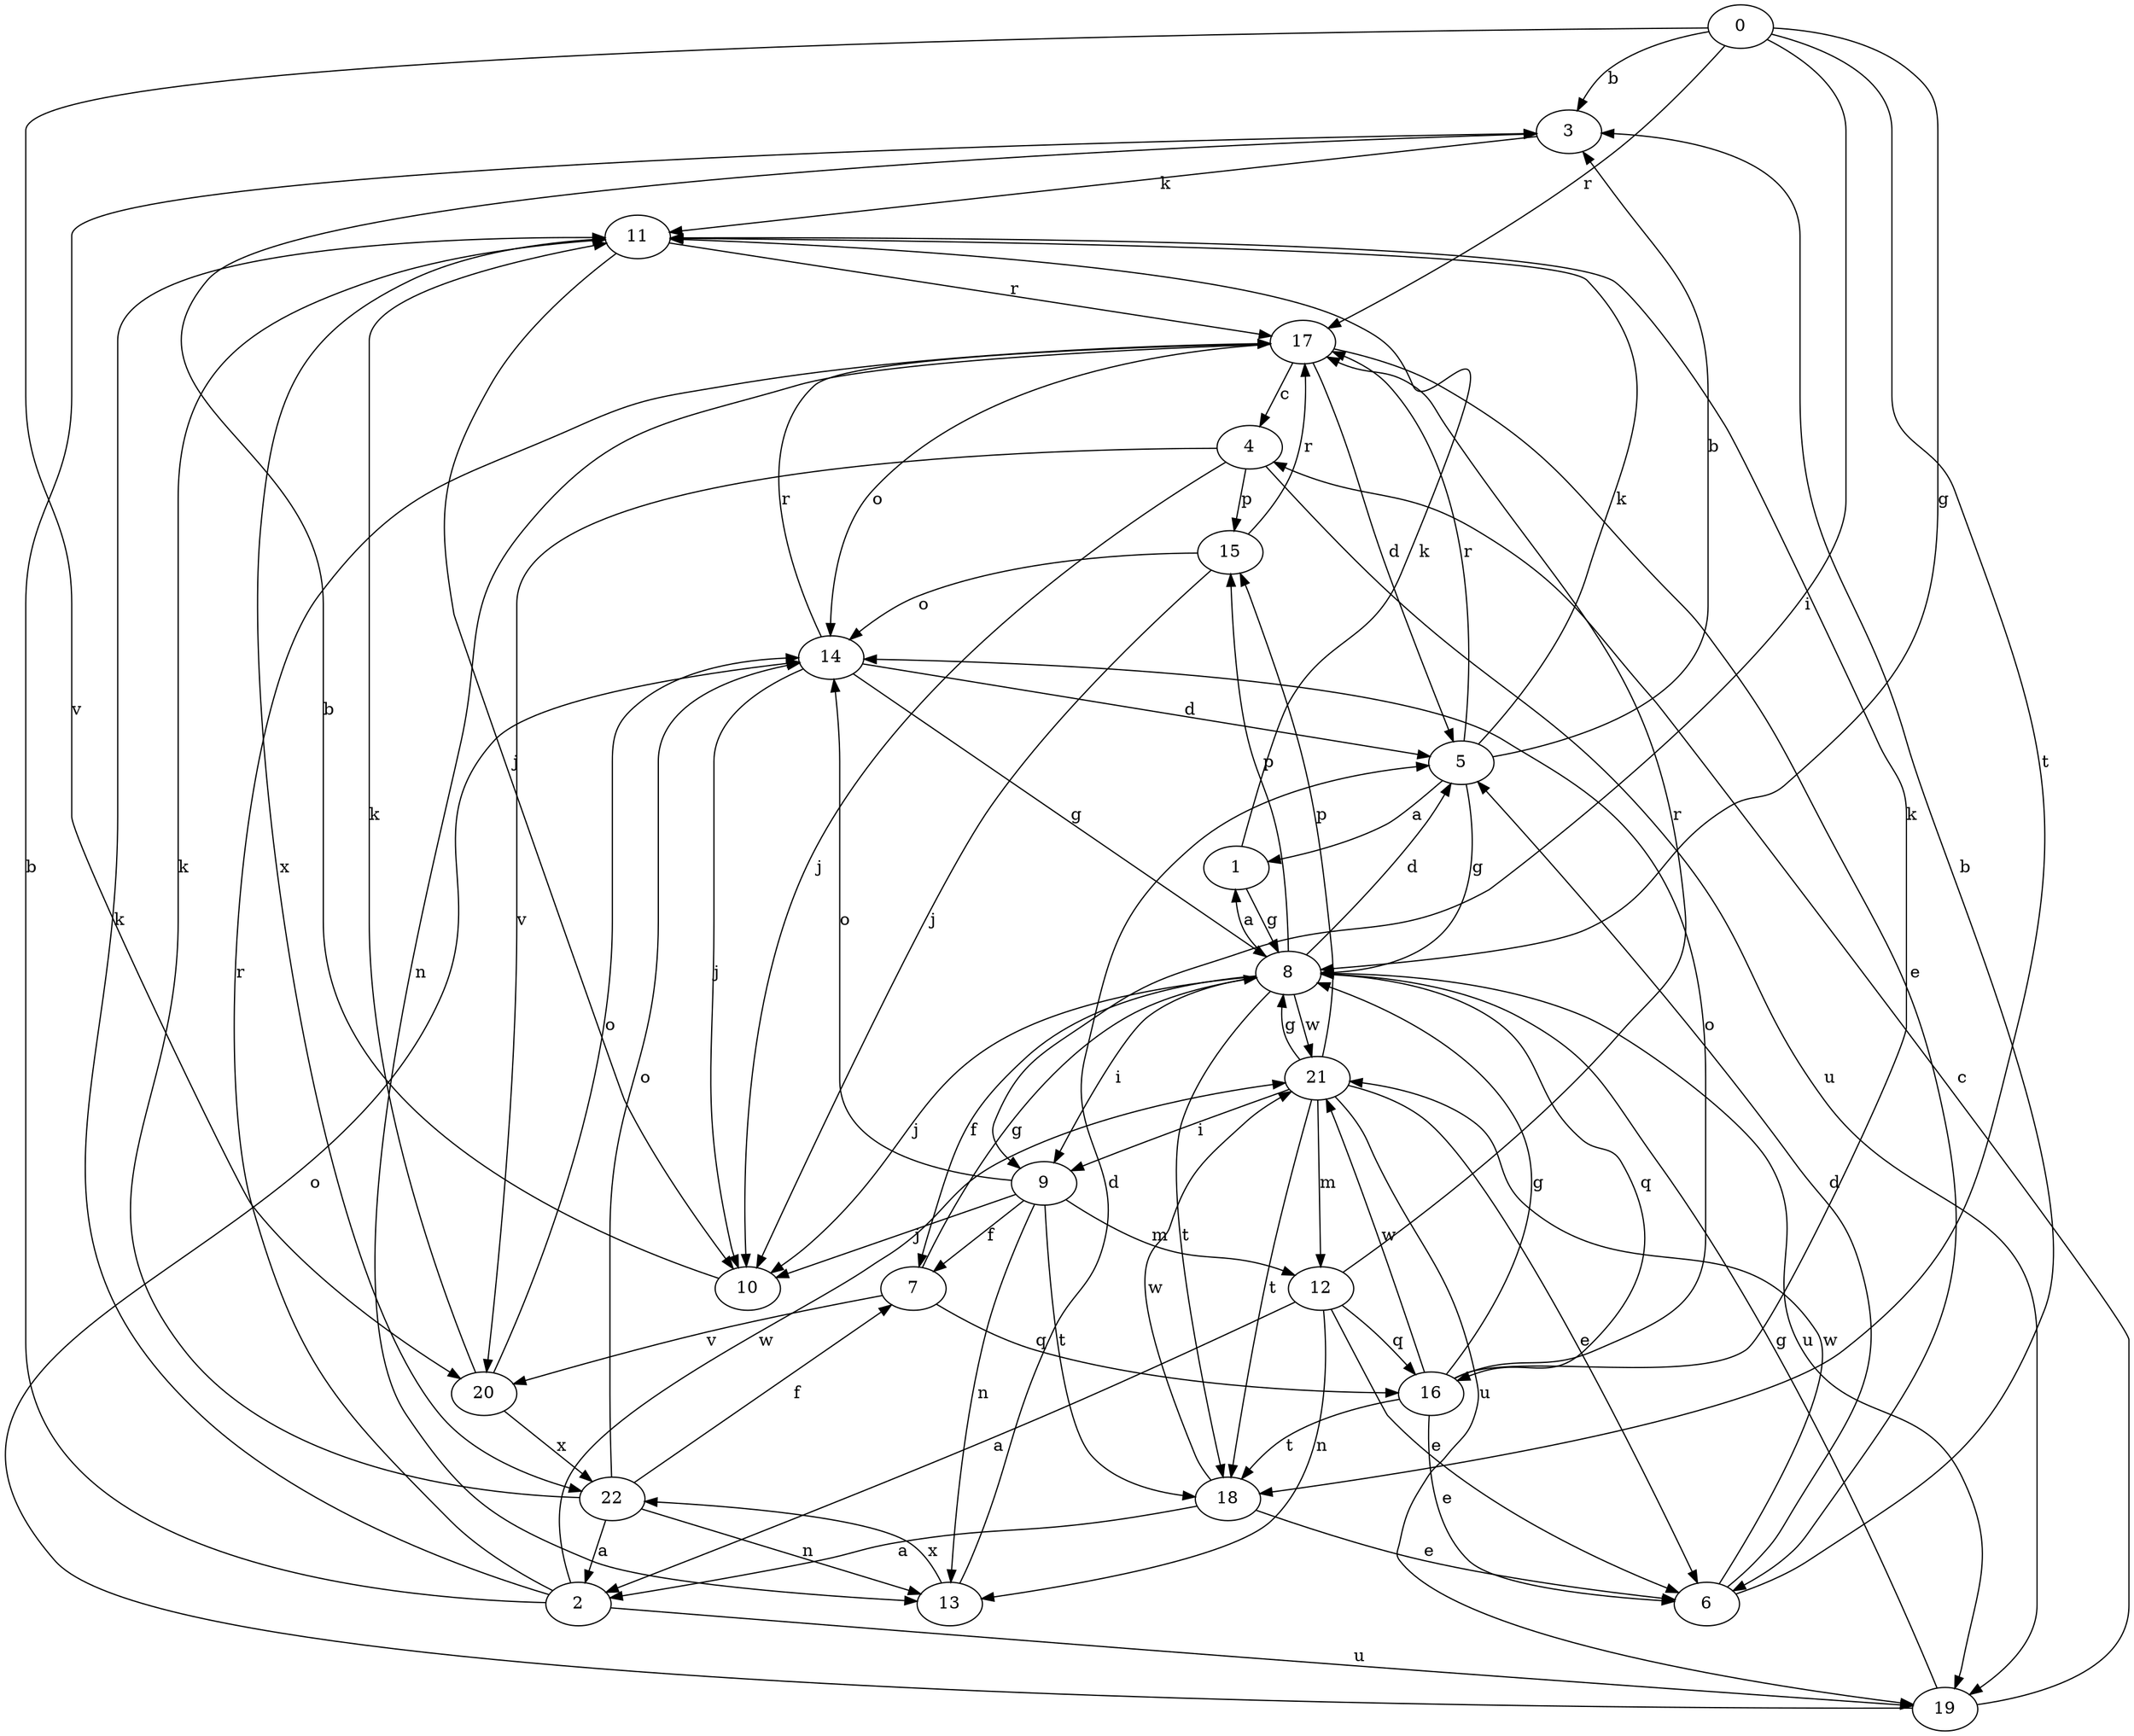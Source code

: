 strict digraph  {
0;
1;
2;
3;
4;
5;
6;
7;
8;
9;
10;
11;
12;
13;
14;
15;
16;
17;
18;
19;
20;
21;
22;
0 -> 3  [label=b];
0 -> 8  [label=g];
0 -> 9  [label=i];
0 -> 17  [label=r];
0 -> 18  [label=t];
0 -> 20  [label=v];
1 -> 8  [label=g];
1 -> 11  [label=k];
2 -> 3  [label=b];
2 -> 11  [label=k];
2 -> 17  [label=r];
2 -> 19  [label=u];
2 -> 21  [label=w];
3 -> 11  [label=k];
4 -> 10  [label=j];
4 -> 15  [label=p];
4 -> 19  [label=u];
4 -> 20  [label=v];
5 -> 1  [label=a];
5 -> 3  [label=b];
5 -> 8  [label=g];
5 -> 11  [label=k];
5 -> 17  [label=r];
6 -> 3  [label=b];
6 -> 5  [label=d];
6 -> 21  [label=w];
7 -> 8  [label=g];
7 -> 16  [label=q];
7 -> 20  [label=v];
8 -> 1  [label=a];
8 -> 5  [label=d];
8 -> 7  [label=f];
8 -> 9  [label=i];
8 -> 10  [label=j];
8 -> 15  [label=p];
8 -> 16  [label=q];
8 -> 18  [label=t];
8 -> 19  [label=u];
8 -> 21  [label=w];
9 -> 7  [label=f];
9 -> 10  [label=j];
9 -> 12  [label=m];
9 -> 13  [label=n];
9 -> 14  [label=o];
9 -> 18  [label=t];
10 -> 3  [label=b];
11 -> 10  [label=j];
11 -> 17  [label=r];
11 -> 22  [label=x];
12 -> 2  [label=a];
12 -> 6  [label=e];
12 -> 13  [label=n];
12 -> 16  [label=q];
12 -> 17  [label=r];
13 -> 5  [label=d];
13 -> 22  [label=x];
14 -> 5  [label=d];
14 -> 8  [label=g];
14 -> 10  [label=j];
14 -> 17  [label=r];
15 -> 10  [label=j];
15 -> 14  [label=o];
15 -> 17  [label=r];
16 -> 6  [label=e];
16 -> 8  [label=g];
16 -> 11  [label=k];
16 -> 14  [label=o];
16 -> 18  [label=t];
16 -> 21  [label=w];
17 -> 4  [label=c];
17 -> 5  [label=d];
17 -> 6  [label=e];
17 -> 13  [label=n];
17 -> 14  [label=o];
18 -> 2  [label=a];
18 -> 6  [label=e];
18 -> 21  [label=w];
19 -> 4  [label=c];
19 -> 8  [label=g];
19 -> 14  [label=o];
20 -> 11  [label=k];
20 -> 14  [label=o];
20 -> 22  [label=x];
21 -> 6  [label=e];
21 -> 8  [label=g];
21 -> 9  [label=i];
21 -> 12  [label=m];
21 -> 15  [label=p];
21 -> 18  [label=t];
21 -> 19  [label=u];
22 -> 2  [label=a];
22 -> 7  [label=f];
22 -> 11  [label=k];
22 -> 13  [label=n];
22 -> 14  [label=o];
}
